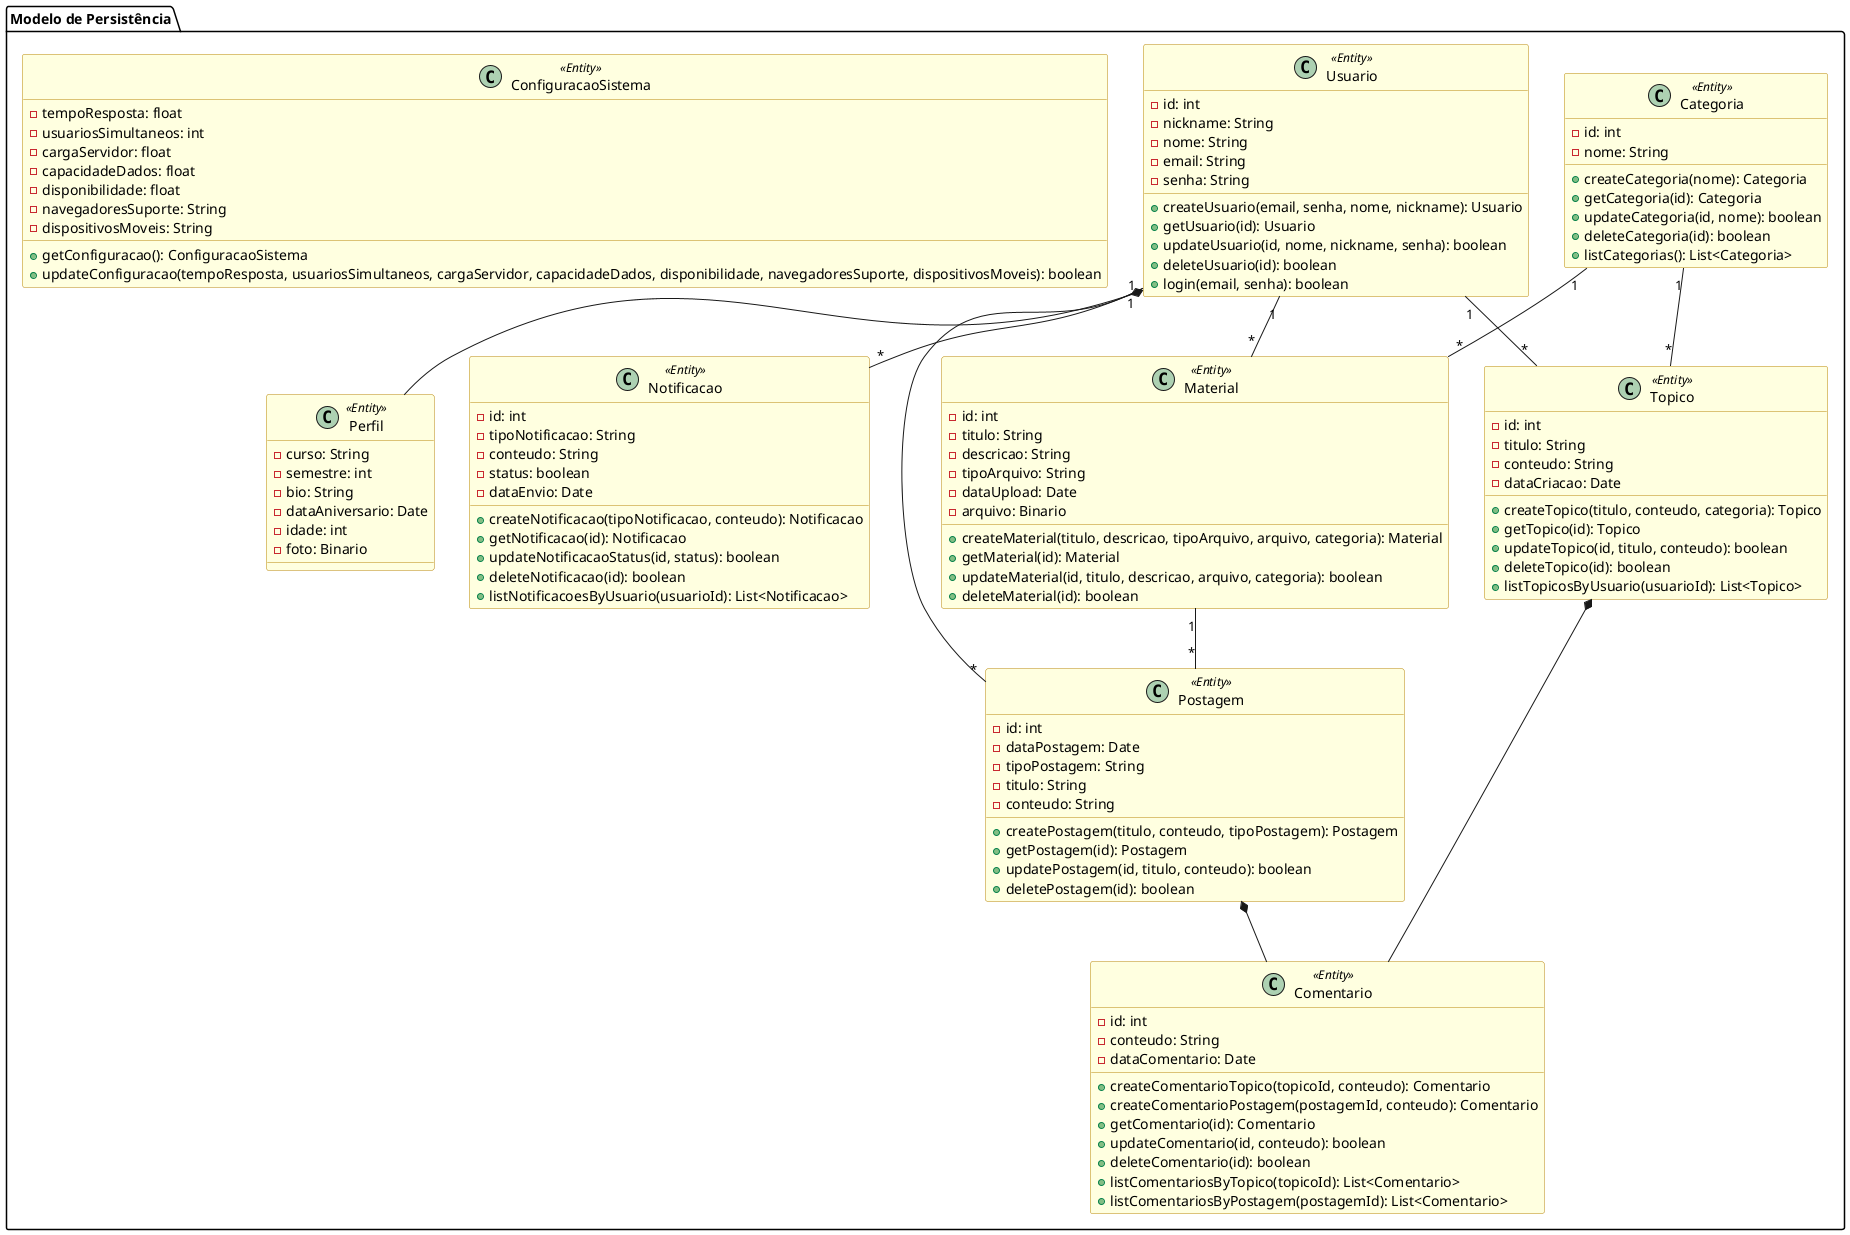 @startuml
' Estereótipos para entidades persistentes
skinparam class {
  BackgroundColor<<Entity>> LightYellow
  BorderColor<<Entity>> DarkGoldenrod
}

package "Modelo de Persistência" {

  class Usuario <<Entity>> {
    - id: int
    - nickname: String
    - nome: String
    - email: String
    - senha: String
    + createUsuario(email, senha, nome, nickname): Usuario
    + getUsuario(id): Usuario
    + updateUsuario(id, nome, nickname, senha): boolean
    + deleteUsuario(id): boolean
    + login(email, senha): boolean
  }

  class Perfil <<Entity>> {
    - curso: String
    - semestre: int
    - bio: String
    - dataAniversario: Date
    - idade: int
    - foto: Binario
  }

  class Categoria <<Entity>> {
    - id: int
    - nome: String
    + createCategoria(nome): Categoria
    + getCategoria(id): Categoria
    + updateCategoria(id, nome): boolean
    + deleteCategoria(id): boolean
    + listCategorias(): List<Categoria>
  }

  class Material <<Entity>> {
    - id: int
    - titulo: String
    - descricao: String
    - tipoArquivo: String
    - dataUpload: Date
    - arquivo: Binario
    + createMaterial(titulo, descricao, tipoArquivo, arquivo, categoria): Material
    + getMaterial(id): Material
    + updateMaterial(id, titulo, descricao, arquivo, categoria): boolean
    + deleteMaterial(id): boolean
  }

  class Postagem <<Entity>> {
    - id: int
    - dataPostagem: Date
    - tipoPostagem: String
    - titulo: String
    - conteudo: String
    + createPostagem(titulo, conteudo, tipoPostagem): Postagem
    + getPostagem(id): Postagem
    + updatePostagem(id, titulo, conteudo): boolean
    + deletePostagem(id): boolean
  }

  class Topico <<Entity>> {
    - id: int
    - titulo: String
    - conteudo: String
    - dataCriacao: Date
    + createTopico(titulo, conteudo, categoria): Topico
    + getTopico(id): Topico
    + updateTopico(id, titulo, conteudo): boolean
    + deleteTopico(id): boolean
    + listTopicosByUsuario(usuarioId): List<Topico>
  }

  class Comentario <<Entity>> {
    - id: int
    - conteudo: String
    - dataComentario: Date
    + createComentarioTopico(topicoId, conteudo): Comentario
    + createComentarioPostagem(postagemId, conteudo): Comentario
    + getComentario(id): Comentario
    + updateComentario(id, conteudo): boolean
    + deleteComentario(id): boolean
    + listComentariosByTopico(topicoId): List<Comentario>
    + listComentariosByPostagem(postagemId): List<Comentario>
  }

  class Notificacao <<Entity>> {
    - id: int
    - tipoNotificacao: String
    - conteudo: String
    - status: boolean
    - dataEnvio: Date
    + createNotificacao(tipoNotificacao, conteudo): Notificacao
    + getNotificacao(id): Notificacao
    + updateNotificacaoStatus(id, status): boolean
    + deleteNotificacao(id): boolean
    + listNotificacoesByUsuario(usuarioId): List<Notificacao>
  }

  class ConfiguracaoSistema <<Entity>> {
    - tempoResposta: float
    - usuariosSimultaneos: int
    - cargaServidor: float
    - capacidadeDados: float
    - disponibilidade: float
    - navegadoresSuporte: String
    - dispositivosMoveis: String
    + getConfiguracao(): ConfiguracaoSistema
    + updateConfiguracao(tempoResposta, usuariosSimultaneos, cargaServidor, capacidadeDados, disponibilidade, navegadoresSuporte, dispositivosMoveis): boolean
  }

  ' Relações
  ' Composição: Perfil não existe sem Usuario
  Usuario *-- Perfil
  
  ' Associação simples: Usuario relaciona com Material, Topico, Postagem e Notificacao
  Usuario "1" -- "*" Material
  Usuario "1" -- "*" Topico
  Usuario "1" -- "*" Postagem
  Usuario "1" -- "*" Notificacao

  ' Associação simples: Categoria referenciada por Material e Topico
  Categoria "1" -- "*" Material
  Categoria "1" -- "*" Topico

  ' Composição: Comentario faz parte de Topico e Postagem
  Topico *-- Comentario
  Postagem *-- Comentario

  ' Associação: Material referenciado em Postagem
  Material "1" -- "*" Postagem

}
@enduml